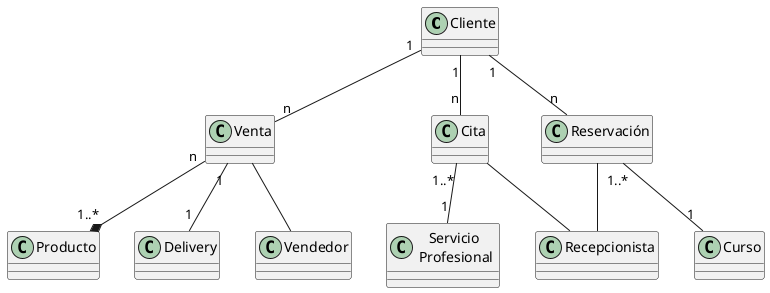 @startuml
skinparam BackgroundColor transparent

Cliente "1" -- "n" Venta
Venta "n" --* "1..*" Producto
Venta "1" -- "1" Delivery

class Venta
class Delivery
class Producto

Cita -- Recepcionista
Reservación -- Recepcionista

Cliente "1" -- "n" Cita
Cliente "1" -- "n" Reservación

Reservación "1..*" -- "1" Curso
Cita "1..*" -- "1" "Servicio \n Profesional "
Venta -- Vendedor

class Recepcionista
class Cita
class "Servicio \n Profesional "
class Cliente
class Reservación
class Curso
class Vendedor

@enduml
